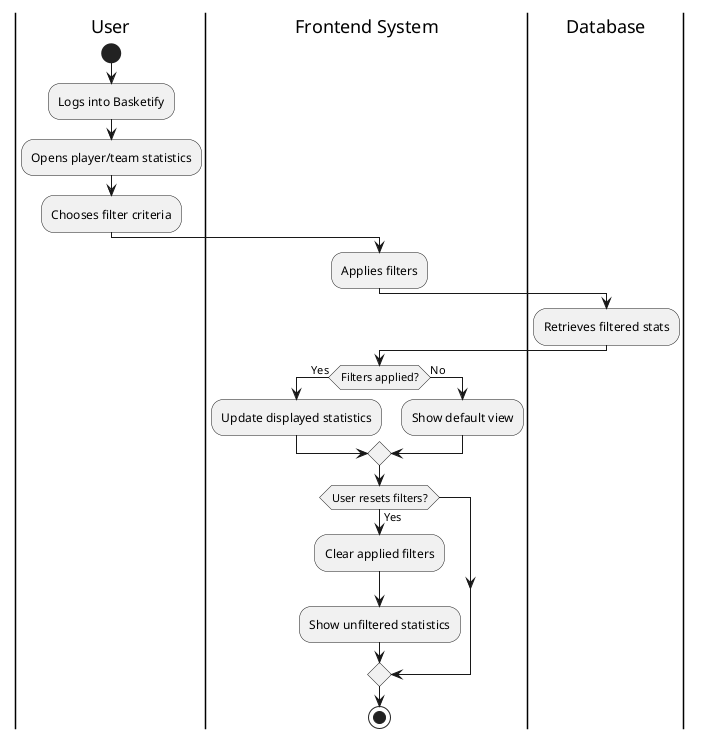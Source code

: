@startuml StatisticsFiltering
|User|
start
:Logs into Basketify;
:Opens player/team statistics;
:Chooses filter criteria;

|Frontend System|
:Applies filters;
|Database|
:Retrieves filtered stats;

|Frontend System|
if (Filters applied?) then (Yes)
    :Update displayed statistics;
else (No)
    :Show default view;
endif

if (User resets filters?) then (Yes)
    |Frontend System|
    :Clear applied filters;
    :Show unfiltered statistics;
endif
stop
@enduml